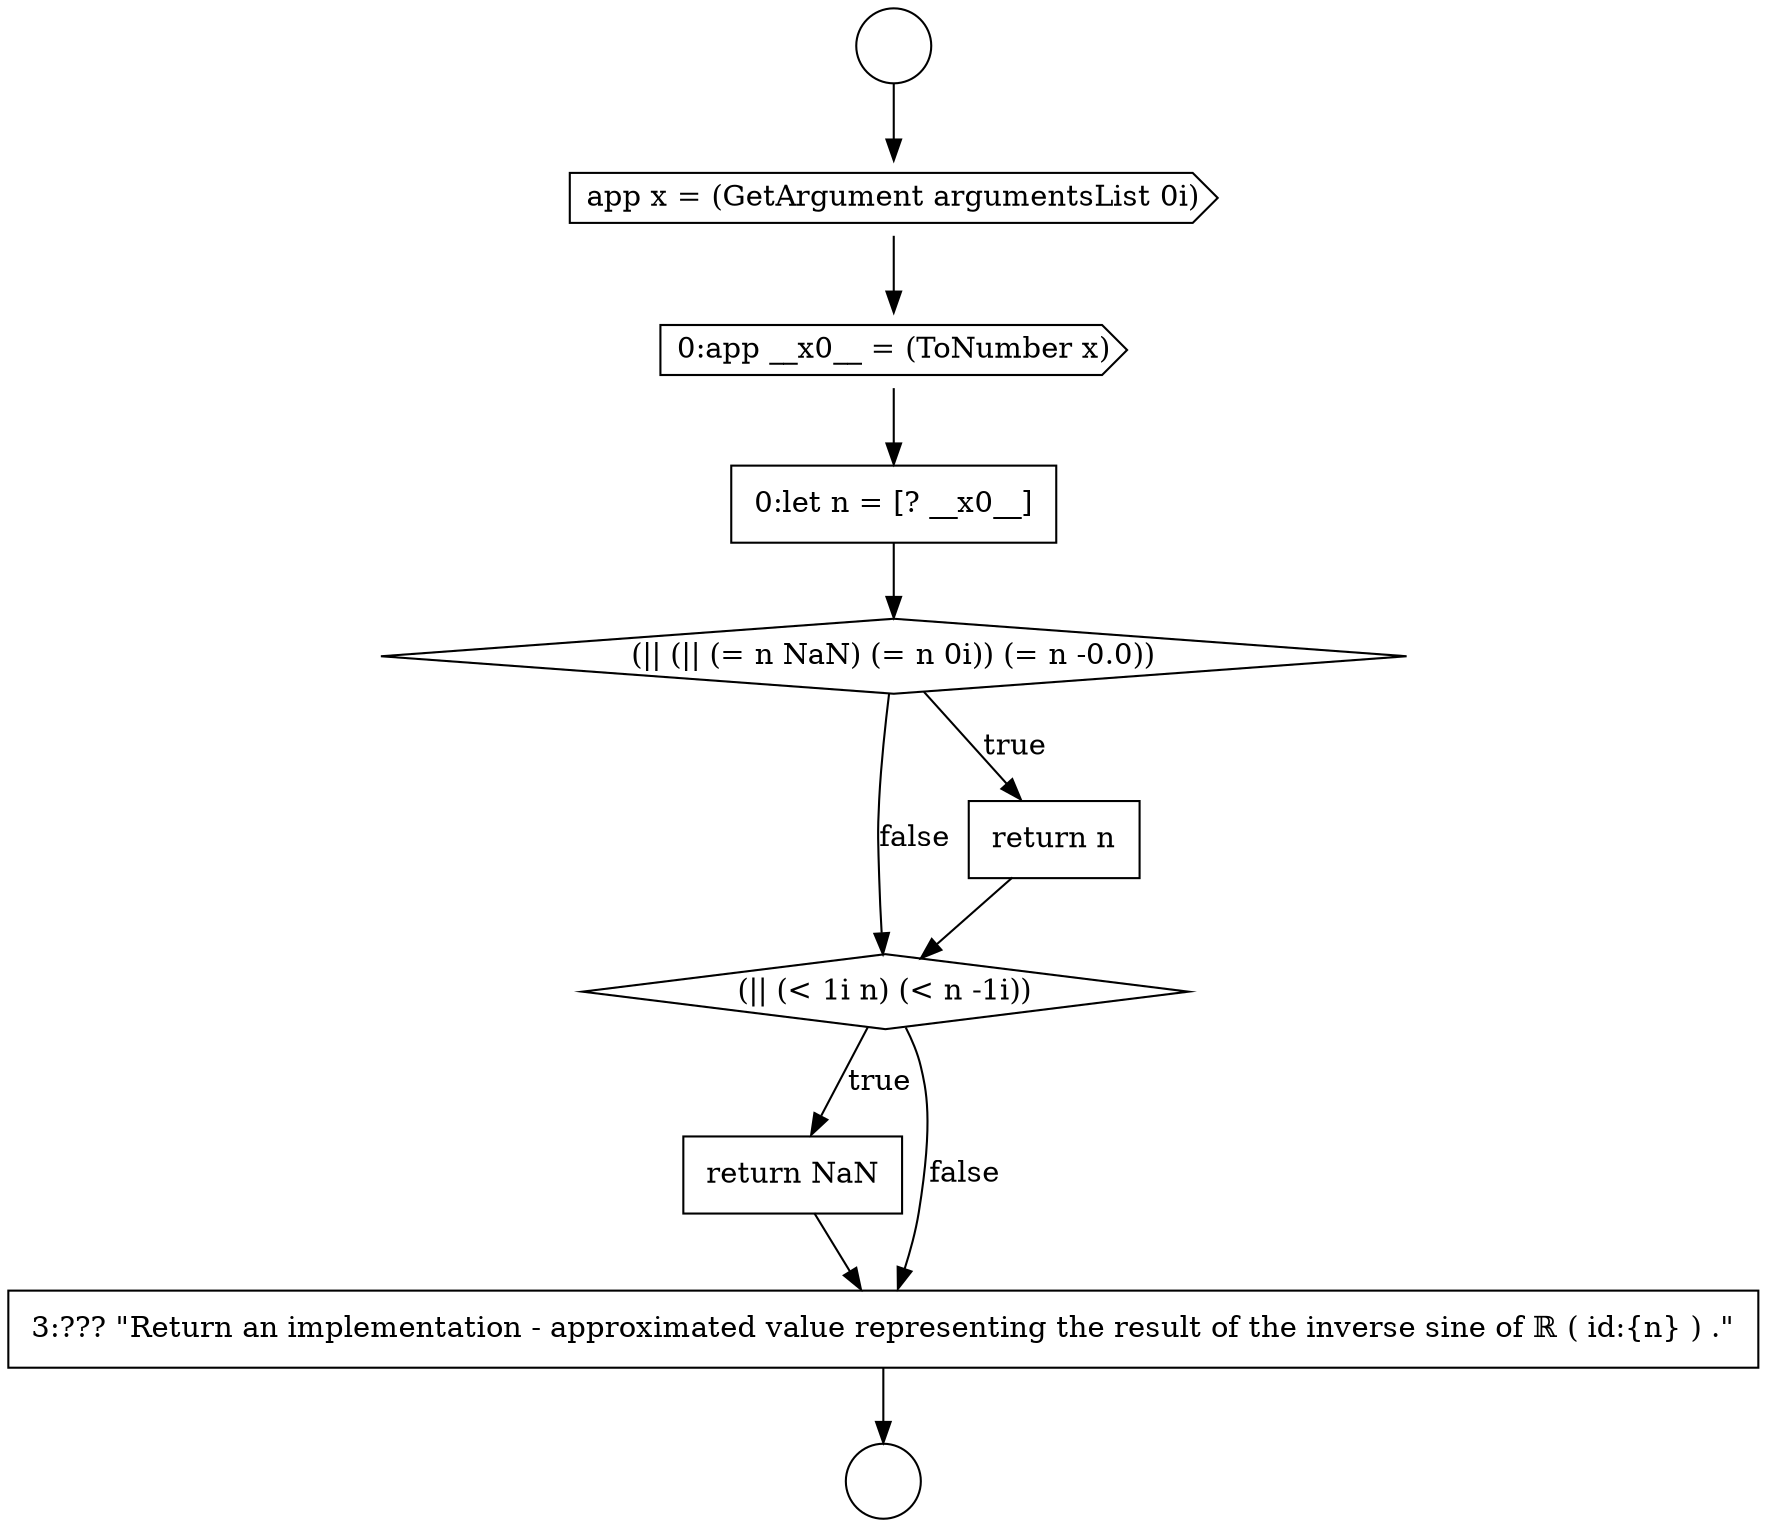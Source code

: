 digraph {
  node13110 [shape=circle label=" " color="black" fillcolor="white" style=filled]
  node13109 [shape=circle label=" " color="black" fillcolor="white" style=filled]
  node13116 [shape=diamond, label=<<font color="black">(|| (&lt; 1i n) (&lt; n -1i))</font>> color="black" fillcolor="white" style=filled]
  node13112 [shape=cds, label=<<font color="black">0:app __x0__ = (ToNumber x)</font>> color="black" fillcolor="white" style=filled]
  node13117 [shape=none, margin=0, label=<<font color="black">
    <table border="0" cellborder="1" cellspacing="0" cellpadding="10">
      <tr><td align="left">return NaN</td></tr>
    </table>
  </font>> color="black" fillcolor="white" style=filled]
  node13114 [shape=diamond, label=<<font color="black">(|| (|| (= n NaN) (= n 0i)) (= n -0.0))</font>> color="black" fillcolor="white" style=filled]
  node13118 [shape=none, margin=0, label=<<font color="black">
    <table border="0" cellborder="1" cellspacing="0" cellpadding="10">
      <tr><td align="left">3:??? &quot;Return an implementation - approximated value representing the result of the inverse sine of ℝ ( id:{n} ) .&quot;</td></tr>
    </table>
  </font>> color="black" fillcolor="white" style=filled]
  node13111 [shape=cds, label=<<font color="black">app x = (GetArgument argumentsList 0i)</font>> color="black" fillcolor="white" style=filled]
  node13115 [shape=none, margin=0, label=<<font color="black">
    <table border="0" cellborder="1" cellspacing="0" cellpadding="10">
      <tr><td align="left">return n</td></tr>
    </table>
  </font>> color="black" fillcolor="white" style=filled]
  node13113 [shape=none, margin=0, label=<<font color="black">
    <table border="0" cellborder="1" cellspacing="0" cellpadding="10">
      <tr><td align="left">0:let n = [? __x0__]</td></tr>
    </table>
  </font>> color="black" fillcolor="white" style=filled]
  node13115 -> node13116 [ color="black"]
  node13111 -> node13112 [ color="black"]
  node13112 -> node13113 [ color="black"]
  node13116 -> node13117 [label=<<font color="black">true</font>> color="black"]
  node13116 -> node13118 [label=<<font color="black">false</font>> color="black"]
  node13117 -> node13118 [ color="black"]
  node13113 -> node13114 [ color="black"]
  node13109 -> node13111 [ color="black"]
  node13114 -> node13115 [label=<<font color="black">true</font>> color="black"]
  node13114 -> node13116 [label=<<font color="black">false</font>> color="black"]
  node13118 -> node13110 [ color="black"]
}
